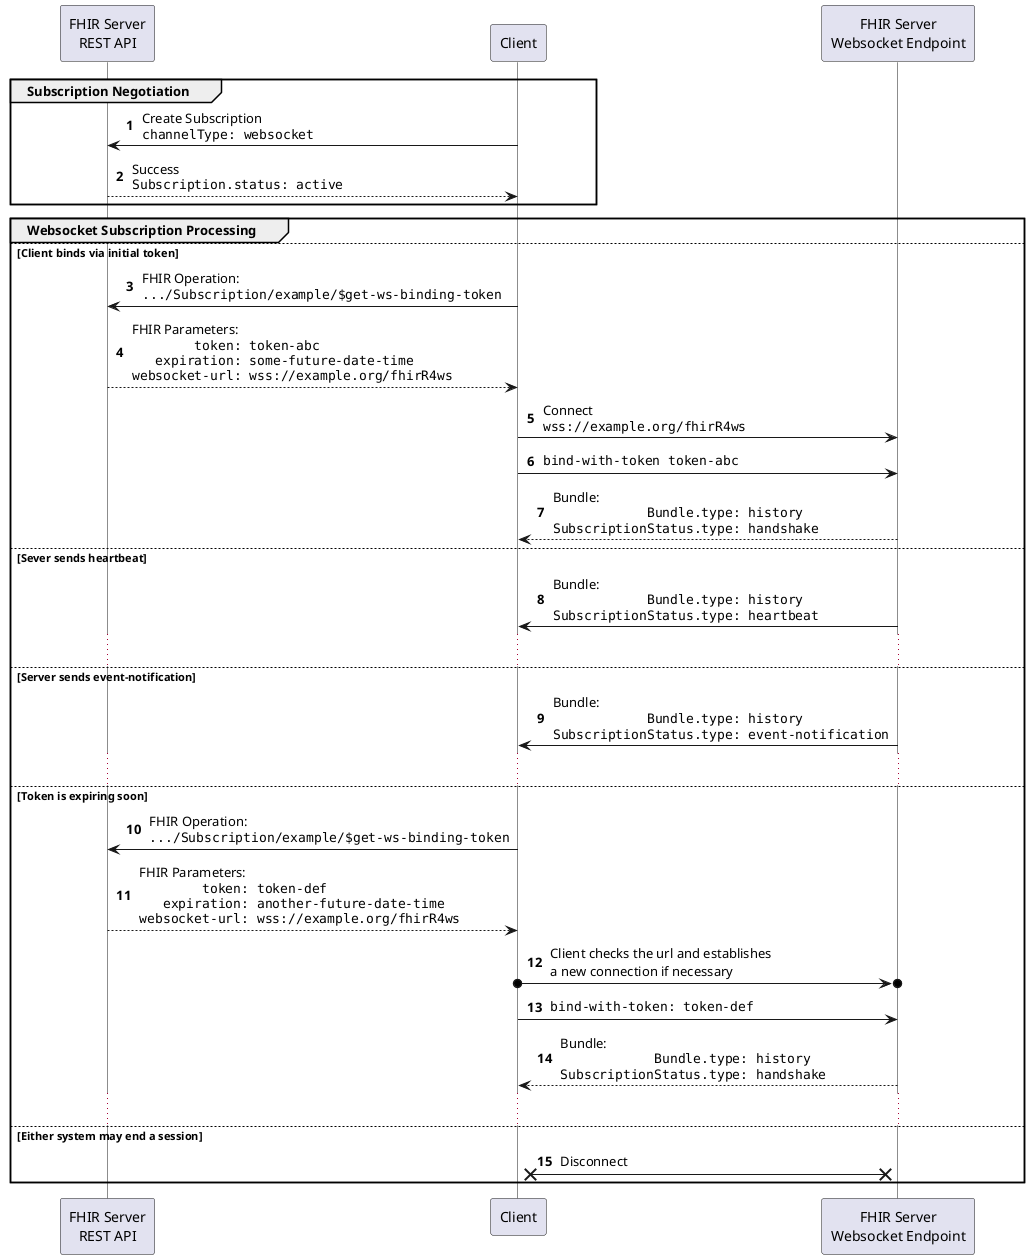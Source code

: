 @startuml
skinparam NoteTextAlignment left
skinparam Padding 2
skinparam ParticipantPadding 40
skinparam LifelineStrategy solid
autonumber

participant "FHIR Server\nREST API"     as S
participant "Client"                    as C
participant "FHIR Server\nWebsocket Endpoint" as E

group Subscription Negotiation
  C->S: Create Subscription\n""channelType: websocket""
  return Success\n""Subscription.status: active""
end

group Websocket Subscription Processing
else Client binds via initial token
  C->S: FHIR Operation:\n"".../Subscription/example/$get-ws-binding-token""
  return FHIR Parameters:\n""        token: token-abc""\n""   expiration: some-future-date-time""\n""websocket-url: wss://example.org/fhirR4ws""

  C->E: Connect\n""wss://example.org/fhirR4ws""

  C->E: ""bind-with-token token-abc""
  return Bundle:\n""            Bundle.type: history""\n""SubscriptionStatus.type: handshake""

else Sever sends heartbeat
    E->C: Bundle:\n""            Bundle.type: history""\n""SubscriptionStatus.type: heartbeat""
    ...
else Server sends event-notification
    E->C: Bundle:\n""            Bundle.type: history""\n""SubscriptionStatus.type: event-notification""
    ...
else Token is expiring soon
    C->S: FHIR Operation:\n"".../Subscription/example/$get-ws-binding-token""
    return FHIR Parameters:\n""        token: token-def""\n""   expiration: another-future-date-time""\n""websocket-url: wss://example.org/fhirR4ws""

    C o->o E: Client checks the url and establishes\na new connection if necessary

    C->E: ""bind-with-token: token-def""
    return Bundle:\n""            Bundle.type: history""\n""SubscriptionStatus.type: handshake""
    ...
else Either system may end a session
  C x-x E: Disconnect
end

deactivate E

@enduml